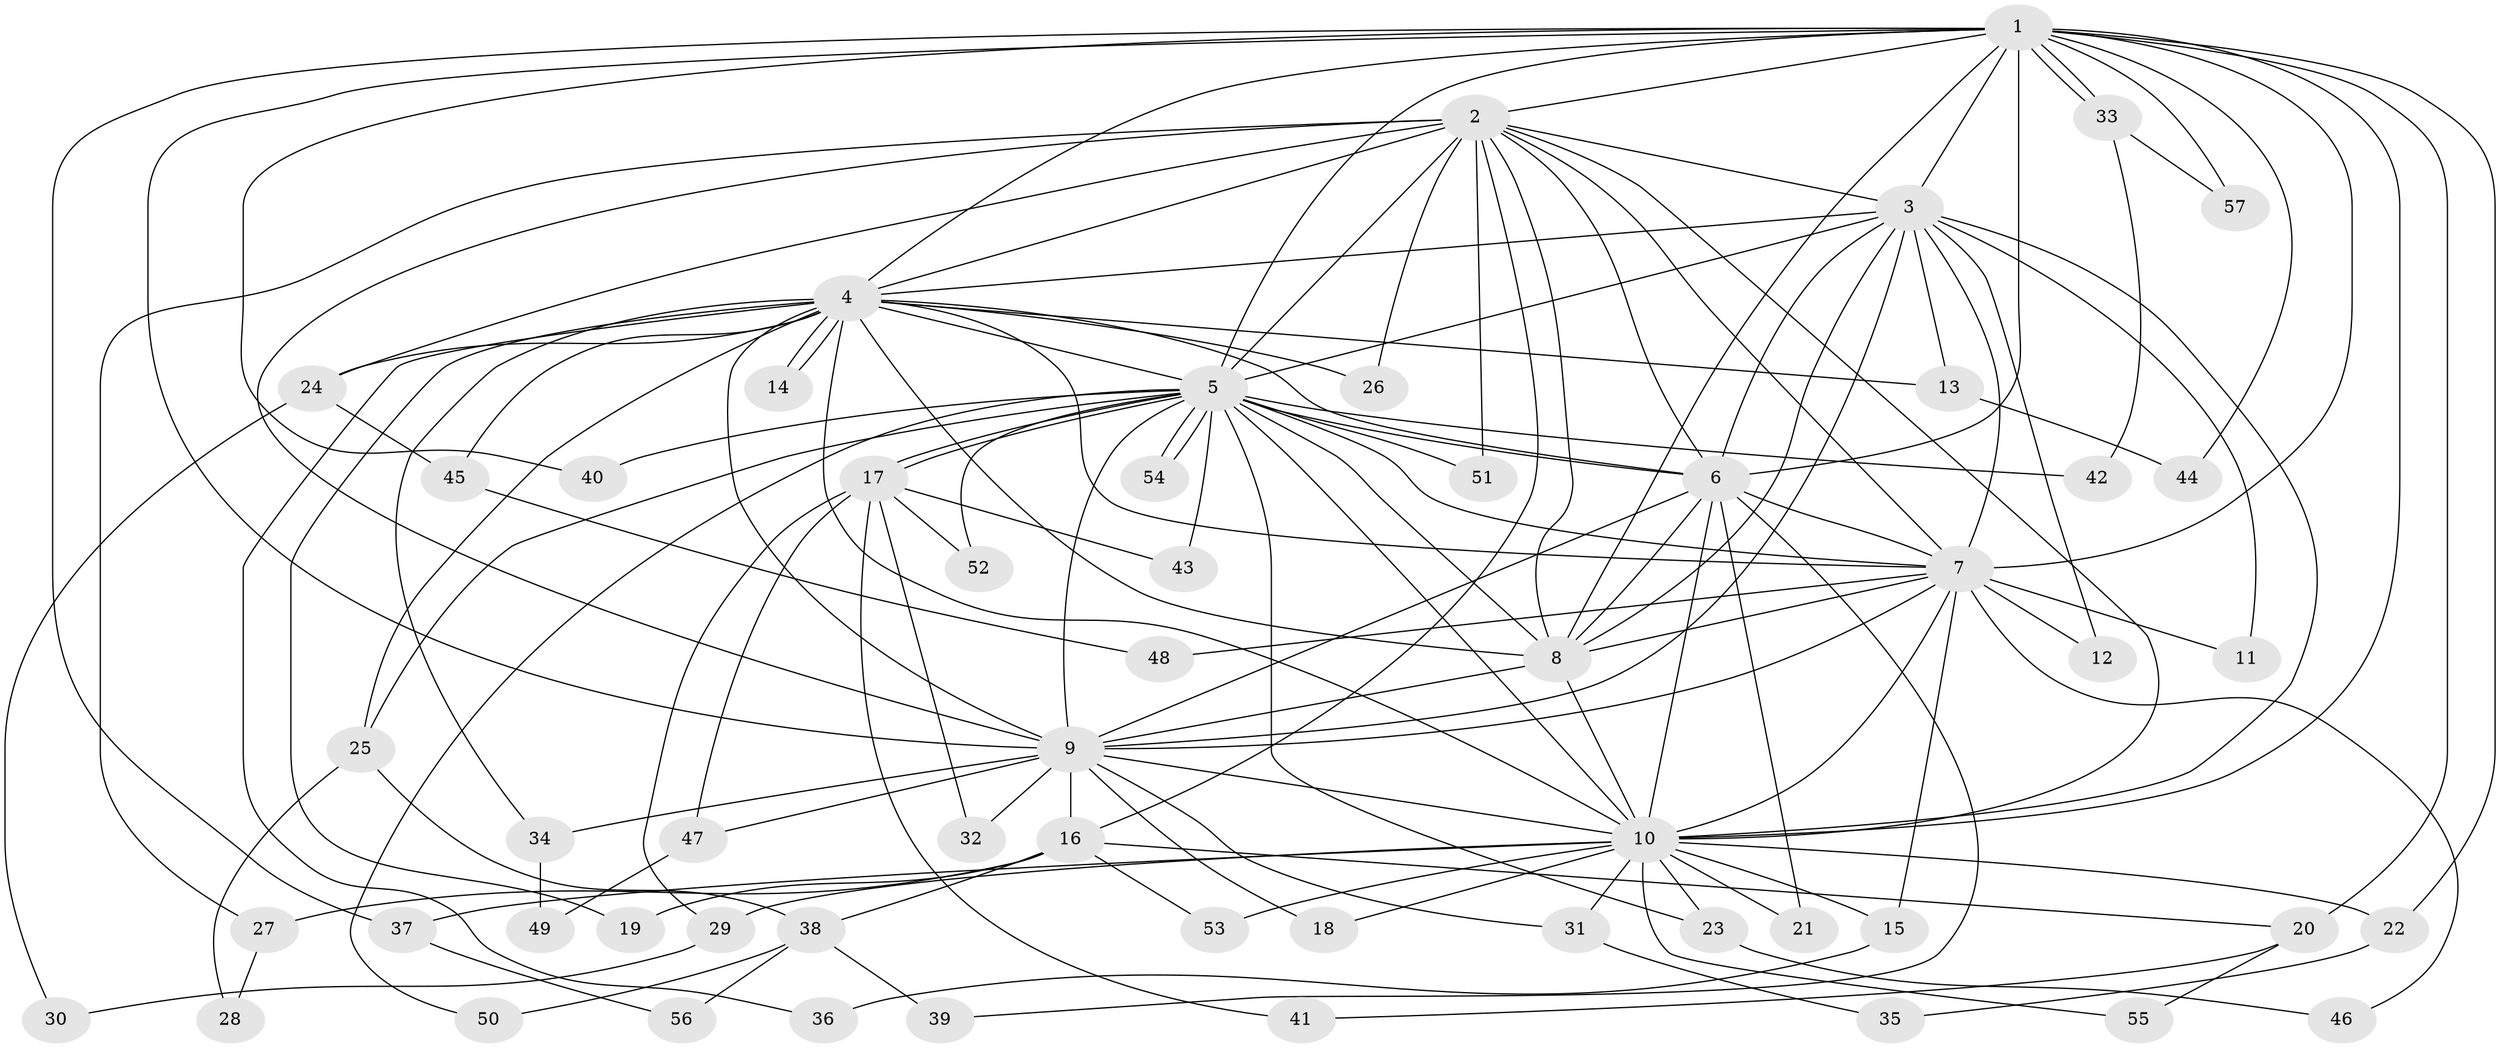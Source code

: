 // coarse degree distribution, {12: 0.09090909090909091, 13: 0.045454545454545456, 9: 0.09090909090909091, 10: 0.045454545454545456, 2: 0.36363636363636365, 3: 0.18181818181818182, 1: 0.045454545454545456, 5: 0.09090909090909091, 4: 0.045454545454545456}
// Generated by graph-tools (version 1.1) at 2025/17/03/04/25 18:17:25]
// undirected, 57 vertices, 139 edges
graph export_dot {
graph [start="1"]
  node [color=gray90,style=filled];
  1;
  2;
  3;
  4;
  5;
  6;
  7;
  8;
  9;
  10;
  11;
  12;
  13;
  14;
  15;
  16;
  17;
  18;
  19;
  20;
  21;
  22;
  23;
  24;
  25;
  26;
  27;
  28;
  29;
  30;
  31;
  32;
  33;
  34;
  35;
  36;
  37;
  38;
  39;
  40;
  41;
  42;
  43;
  44;
  45;
  46;
  47;
  48;
  49;
  50;
  51;
  52;
  53;
  54;
  55;
  56;
  57;
  1 -- 2;
  1 -- 3;
  1 -- 4;
  1 -- 5;
  1 -- 6;
  1 -- 7;
  1 -- 8;
  1 -- 9;
  1 -- 10;
  1 -- 20;
  1 -- 22;
  1 -- 33;
  1 -- 33;
  1 -- 37;
  1 -- 40;
  1 -- 44;
  1 -- 57;
  2 -- 3;
  2 -- 4;
  2 -- 5;
  2 -- 6;
  2 -- 7;
  2 -- 8;
  2 -- 9;
  2 -- 10;
  2 -- 16;
  2 -- 24;
  2 -- 26;
  2 -- 27;
  2 -- 51;
  3 -- 4;
  3 -- 5;
  3 -- 6;
  3 -- 7;
  3 -- 8;
  3 -- 9;
  3 -- 10;
  3 -- 11;
  3 -- 12;
  3 -- 13;
  4 -- 5;
  4 -- 6;
  4 -- 7;
  4 -- 8;
  4 -- 9;
  4 -- 10;
  4 -- 13;
  4 -- 14;
  4 -- 14;
  4 -- 19;
  4 -- 24;
  4 -- 25;
  4 -- 26;
  4 -- 34;
  4 -- 36;
  4 -- 45;
  5 -- 6;
  5 -- 7;
  5 -- 8;
  5 -- 9;
  5 -- 10;
  5 -- 17;
  5 -- 17;
  5 -- 23;
  5 -- 25;
  5 -- 40;
  5 -- 42;
  5 -- 43;
  5 -- 50;
  5 -- 51;
  5 -- 52;
  5 -- 54;
  5 -- 54;
  6 -- 7;
  6 -- 8;
  6 -- 9;
  6 -- 10;
  6 -- 21;
  6 -- 39;
  7 -- 8;
  7 -- 9;
  7 -- 10;
  7 -- 11;
  7 -- 12;
  7 -- 15;
  7 -- 46;
  7 -- 48;
  8 -- 9;
  8 -- 10;
  9 -- 10;
  9 -- 16;
  9 -- 18;
  9 -- 31;
  9 -- 32;
  9 -- 34;
  9 -- 47;
  10 -- 15;
  10 -- 18;
  10 -- 21;
  10 -- 22;
  10 -- 23;
  10 -- 29;
  10 -- 31;
  10 -- 37;
  10 -- 53;
  10 -- 55;
  13 -- 44;
  15 -- 36;
  16 -- 19;
  16 -- 20;
  16 -- 27;
  16 -- 38;
  16 -- 53;
  17 -- 29;
  17 -- 32;
  17 -- 41;
  17 -- 43;
  17 -- 47;
  17 -- 52;
  20 -- 41;
  20 -- 55;
  22 -- 35;
  23 -- 46;
  24 -- 30;
  24 -- 45;
  25 -- 28;
  25 -- 38;
  27 -- 28;
  29 -- 30;
  31 -- 35;
  33 -- 42;
  33 -- 57;
  34 -- 49;
  37 -- 56;
  38 -- 39;
  38 -- 50;
  38 -- 56;
  45 -- 48;
  47 -- 49;
}
